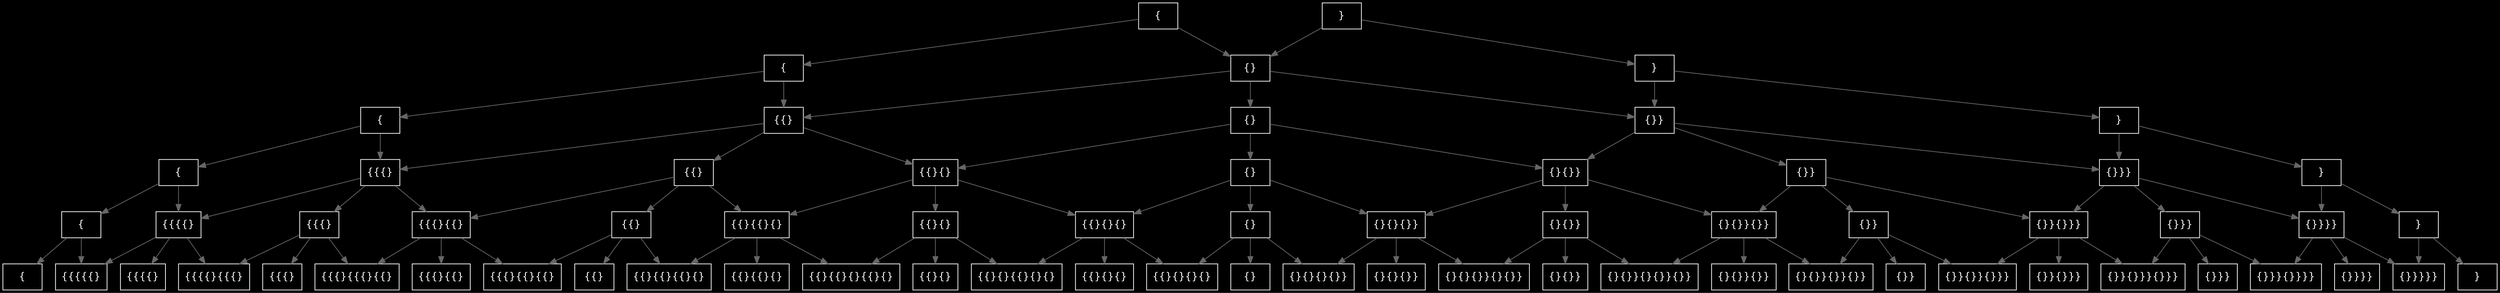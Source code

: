 digraph "2a-5" {
	graph [bgcolor=black]
	node [fontcolor=white]
	node [color=white]
	node [shape=rect]
	edge [color="#666666"]
	edge [arrowsize=1]
	0.0 [label="{"]
	0.1 [label="}"]
	1.0 [label="{"]
	0.0 -> 1.0
	1.1 [label="{}"]
	0.0 -> 1.1
	0.1 -> 1.1
	1.2 [label="}"]
	0.1 -> 1.2
	2.0 [label="{"]
	1.0 -> 2.0
	2.1 [label="{{}"]
	1.0 -> 2.1
	1.1 -> 2.1
	2.2 [label="{}"]
	1.1 -> 2.2
	2.3 [label="{}}"]
	1.1 -> 2.3
	1.2 -> 2.3
	2.4 [label="}"]
	1.2 -> 2.4
	3.0 [label="{"]
	2.0 -> 3.0
	3.1 [label="{{{}"]
	2.0 -> 3.1
	2.1 -> 3.1
	3.2 [label="{{}"]
	2.1 -> 3.2
	3.3 [label="{{}{}"]
	2.1 -> 3.3
	2.2 -> 3.3
	3.4 [label="{}"]
	2.2 -> 3.4
	3.5 [label="{}{}}"]
	2.2 -> 3.5
	2.3 -> 3.5
	3.6 [label="{}}"]
	2.3 -> 3.6
	3.7 [label="{}}}"]
	2.3 -> 3.7
	2.4 -> 3.7
	3.8 [label="}"]
	2.4 -> 3.8
	4.0 [label="{"]
	3.0 -> 4.0
	4.1 [label="{{{{}"]
	3.0 -> 4.1
	3.1 -> 4.1
	4.2 [label="{{{}"]
	3.1 -> 4.2
	4.3 [label="{{{}{{}"]
	3.1 -> 4.3
	3.2 -> 4.3
	4.4 [label="{{}"]
	3.2 -> 4.4
	4.5 [label="{{}{{}{}"]
	3.2 -> 4.5
	3.3 -> 4.5
	4.6 [label="{{}{}"]
	3.3 -> 4.6
	4.7 [label="{{}{}{}"]
	3.3 -> 4.7
	3.4 -> 4.7
	4.8 [label="{}"]
	3.4 -> 4.8
	4.9 [label="{}{}{}}"]
	3.4 -> 4.9
	3.5 -> 4.9
	4.10 [label="{}{}}"]
	3.5 -> 4.10
	4.11 [label="{}{}}{}}"]
	3.5 -> 4.11
	3.6 -> 4.11
	4.12 [label="{}}"]
	3.6 -> 4.12
	4.13 [label="{}}{}}}"]
	3.6 -> 4.13
	3.7 -> 4.13
	4.14 [label="{}}}"]
	3.7 -> 4.14
	4.15 [label="{}}}}"]
	3.7 -> 4.15
	3.8 -> 4.15
	4.16 [label="}"]
	3.8 -> 4.16
	5.0 [label="{"]
	4.0 -> 5.0
	5.1 [label="{{{{{}"]
	4.0 -> 5.1
	4.1 -> 5.1
	5.2 [label="{{{{}"]
	4.1 -> 5.2
	5.3 [label="{{{{}{{{}"]
	4.1 -> 5.3
	4.2 -> 5.3
	5.4 [label="{{{}"]
	4.2 -> 5.4
	5.5 [label="{{{}{{{}{{}"]
	4.2 -> 5.5
	4.3 -> 5.5
	5.6 [label="{{{}{{}"]
	4.3 -> 5.6
	5.7 [label="{{{}{{}{{}"]
	4.3 -> 5.7
	4.4 -> 5.7
	5.8 [label="{{}"]
	4.4 -> 5.8
	5.9 [label="{{}{{}{{}{}"]
	4.4 -> 5.9
	4.5 -> 5.9
	5.10 [label="{{}{{}{}"]
	4.5 -> 5.10
	5.11 [label="{{}{{}{}{{}{}"]
	4.5 -> 5.11
	4.6 -> 5.11
	5.12 [label="{{}{}"]
	4.6 -> 5.12
	5.13 [label="{{}{}{{}{}{}"]
	4.6 -> 5.13
	4.7 -> 5.13
	5.14 [label="{{}{}{}"]
	4.7 -> 5.14
	5.15 [label="{{}{}{}{}"]
	4.7 -> 5.15
	4.8 -> 5.15
	5.16 [label="{}"]
	4.8 -> 5.16
	5.17 [label="{}{}{}{}}"]
	4.8 -> 5.17
	4.9 -> 5.17
	5.18 [label="{}{}{}}"]
	4.9 -> 5.18
	5.19 [label="{}{}{}}{}{}}"]
	4.9 -> 5.19
	4.10 -> 5.19
	5.20 [label="{}{}}"]
	4.10 -> 5.20
	5.21 [label="{}{}}{}{}}{}}"]
	4.10 -> 5.21
	4.11 -> 5.21
	5.22 [label="{}{}}{}}"]
	4.11 -> 5.22
	5.23 [label="{}{}}{}}{}}"]
	4.11 -> 5.23
	4.12 -> 5.23
	5.24 [label="{}}"]
	4.12 -> 5.24
	5.25 [label="{}}{}}{}}}"]
	4.12 -> 5.25
	4.13 -> 5.25
	5.26 [label="{}}{}}}"]
	4.13 -> 5.26
	5.27 [label="{}}{}}}{}}}"]
	4.13 -> 5.27
	4.14 -> 5.27
	5.28 [label="{}}}"]
	4.14 -> 5.28
	5.29 [label="{}}}{}}}}"]
	4.14 -> 5.29
	4.15 -> 5.29
	5.30 [label="{}}}}"]
	4.15 -> 5.30
	5.31 [label="{}}}}}"]
	4.15 -> 5.31
	4.16 -> 5.31
	5.32 [label="}"]
	4.16 -> 5.32
}
